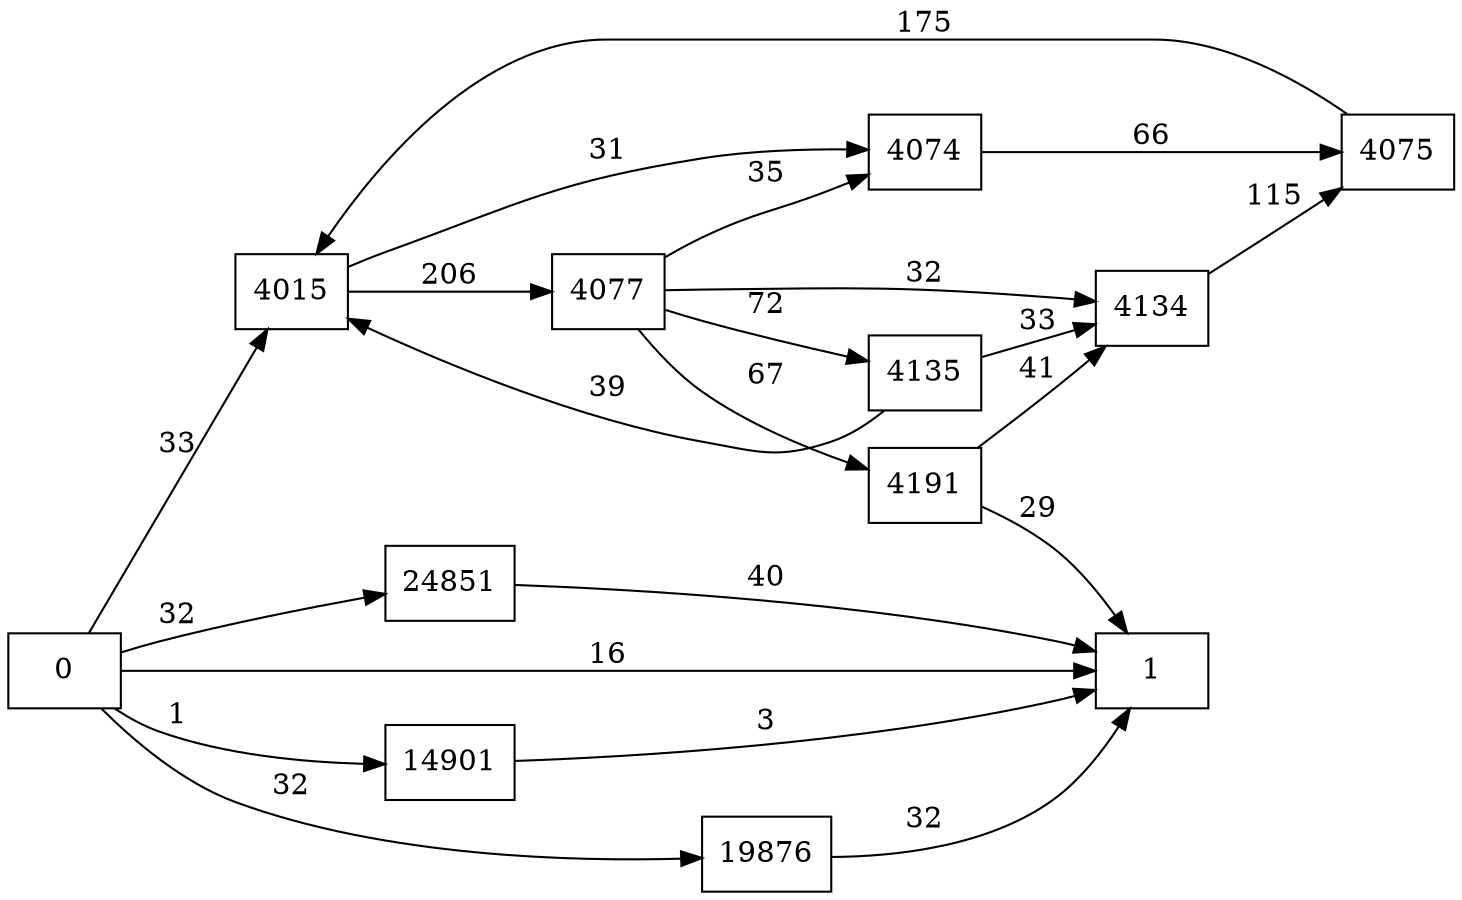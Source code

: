 digraph {
	graph [rankdir=LR]
	node [shape=rectangle]
	4015 -> 4074 [label=31]
	4015 -> 4077 [label=206]
	4074 -> 4075 [label=66]
	4075 -> 4015 [label=175]
	4077 -> 4135 [label=72]
	4077 -> 4191 [label=67]
	4077 -> 4134 [label=32]
	4077 -> 4074 [label=35]
	4134 -> 4075 [label=115]
	4135 -> 4134 [label=33]
	4135 -> 4015 [label=39]
	4191 -> 4134 [label=41]
	4191 -> 1 [label=29]
	14901 -> 1 [label=3]
	19876 -> 1 [label=32]
	24851 -> 1 [label=40]
	0 -> 4015 [label=33]
	0 -> 1 [label=16]
	0 -> 14901 [label=1]
	0 -> 19876 [label=32]
	0 -> 24851 [label=32]
}
